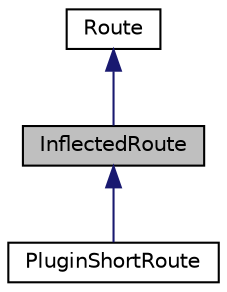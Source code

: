 digraph "InflectedRoute"
{
  edge [fontname="Helvetica",fontsize="10",labelfontname="Helvetica",labelfontsize="10"];
  node [fontname="Helvetica",fontsize="10",shape=record];
  Node1 [label="InflectedRoute",height=0.2,width=0.4,color="black", fillcolor="grey75", style="filled", fontcolor="black"];
  Node2 -> Node1 [dir="back",color="midnightblue",fontsize="10",style="solid",fontname="Helvetica"];
  Node2 [label="Route",height=0.2,width=0.4,color="black", fillcolor="white", style="filled",URL="$class_cake_1_1_routing_1_1_route_1_1_route.html"];
  Node1 -> Node3 [dir="back",color="midnightblue",fontsize="10",style="solid",fontname="Helvetica"];
  Node3 [label="PluginShortRoute",height=0.2,width=0.4,color="black", fillcolor="white", style="filled",URL="$class_cake_1_1_routing_1_1_route_1_1_plugin_short_route.html"];
}
